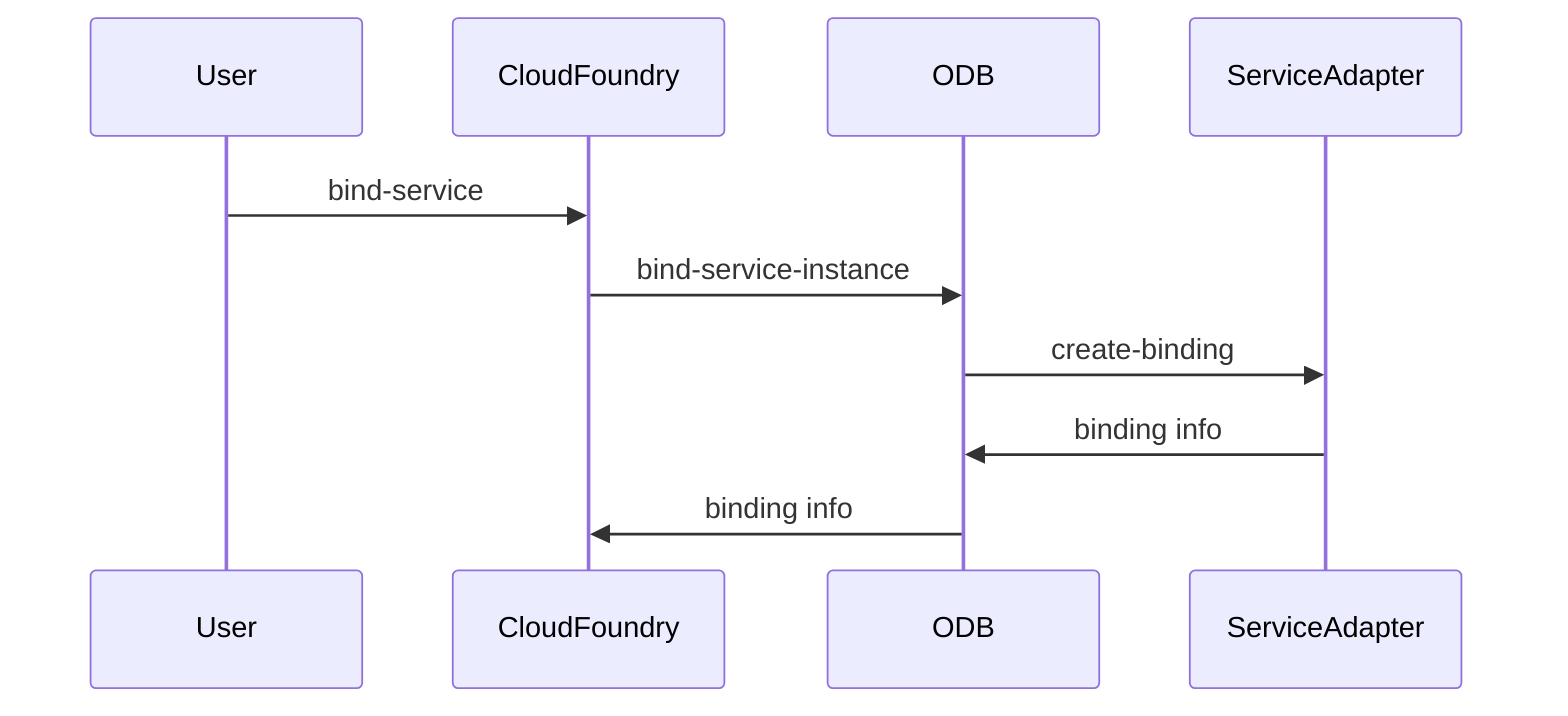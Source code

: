 sequenceDiagram
  User->>CloudFoundry:bind-service
  CloudFoundry->>ODB:bind-service-instance
  ODB->>ServiceAdapter:create-binding
  ServiceAdapter->>ODB:binding info
  ODB->>CloudFoundry:binding info